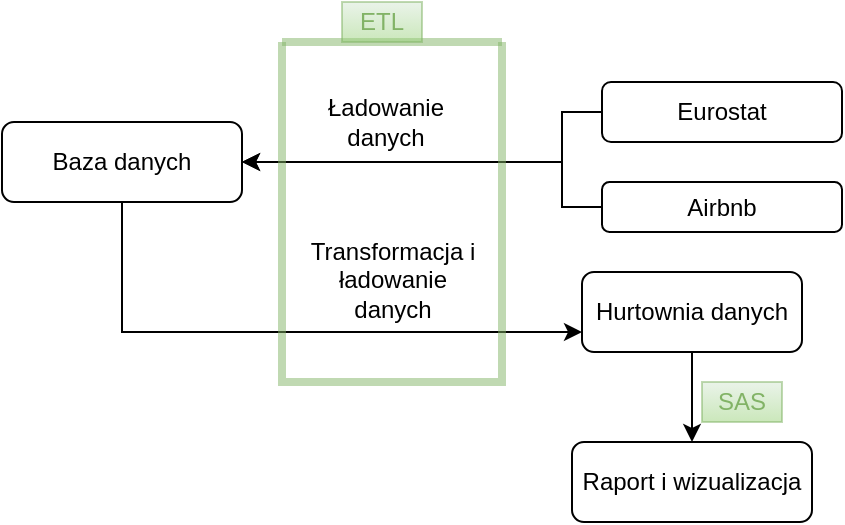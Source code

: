 <mxfile version="14.6.13" type="device"><diagram id="C5RBs43oDa-KdzZeNtuy" name="Page-1"><mxGraphModel dx="782" dy="437" grid="1" gridSize="10" guides="1" tooltips="1" connect="1" arrows="1" fold="1" page="1" pageScale="1" pageWidth="827" pageHeight="1169" math="0" shadow="0"><root><mxCell id="WIyWlLk6GJQsqaUBKTNV-0"/><mxCell id="WIyWlLk6GJQsqaUBKTNV-1" parent="WIyWlLk6GJQsqaUBKTNV-0"/><mxCell id="0Vagfd852y2GhtbPjo4B-15" style="edgeStyle=orthogonalEdgeStyle;rounded=0;orthogonalLoop=1;jettySize=auto;html=1;entryX=1;entryY=0.5;entryDx=0;entryDy=0;" edge="1" parent="WIyWlLk6GJQsqaUBKTNV-1" source="WIyWlLk6GJQsqaUBKTNV-3" target="WIyWlLk6GJQsqaUBKTNV-7"><mxGeometry relative="1" as="geometry"><Array as="points"><mxPoint x="450" y="193"/><mxPoint x="450" y="170"/></Array></mxGeometry></mxCell><mxCell id="WIyWlLk6GJQsqaUBKTNV-3" value="Airbnb" style="rounded=1;whiteSpace=wrap;html=1;fontSize=12;glass=0;strokeWidth=1;shadow=0;" parent="WIyWlLk6GJQsqaUBKTNV-1" vertex="1"><mxGeometry x="470" y="180" width="120" height="25" as="geometry"/></mxCell><mxCell id="0Vagfd852y2GhtbPjo4B-24" style="edgeStyle=orthogonalEdgeStyle;rounded=0;orthogonalLoop=1;jettySize=auto;html=1;entryX=0;entryY=0.75;entryDx=0;entryDy=0;" edge="1" parent="WIyWlLk6GJQsqaUBKTNV-1" source="WIyWlLk6GJQsqaUBKTNV-7" target="0Vagfd852y2GhtbPjo4B-3"><mxGeometry relative="1" as="geometry"><Array as="points"><mxPoint x="230" y="255"/></Array></mxGeometry></mxCell><mxCell id="WIyWlLk6GJQsqaUBKTNV-7" value="Baza danych" style="rounded=1;whiteSpace=wrap;html=1;fontSize=12;glass=0;strokeWidth=1;shadow=0;" parent="WIyWlLk6GJQsqaUBKTNV-1" vertex="1"><mxGeometry x="170" y="150" width="120" height="40" as="geometry"/></mxCell><mxCell id="0Vagfd852y2GhtbPjo4B-16" style="edgeStyle=orthogonalEdgeStyle;rounded=0;orthogonalLoop=1;jettySize=auto;html=1;entryX=1;entryY=0.5;entryDx=0;entryDy=0;" edge="1" parent="WIyWlLk6GJQsqaUBKTNV-1" source="WIyWlLk6GJQsqaUBKTNV-12" target="WIyWlLk6GJQsqaUBKTNV-7"><mxGeometry relative="1" as="geometry"><Array as="points"><mxPoint x="450" y="145"/><mxPoint x="450" y="170"/></Array></mxGeometry></mxCell><mxCell id="WIyWlLk6GJQsqaUBKTNV-12" value="Eurostat" style="rounded=1;whiteSpace=wrap;html=1;fontSize=12;glass=0;strokeWidth=1;shadow=0;" parent="WIyWlLk6GJQsqaUBKTNV-1" vertex="1"><mxGeometry x="470" y="130" width="120" height="30" as="geometry"/></mxCell><mxCell id="0Vagfd852y2GhtbPjo4B-26" style="edgeStyle=orthogonalEdgeStyle;rounded=0;orthogonalLoop=1;jettySize=auto;html=1;entryX=0.5;entryY=0;entryDx=0;entryDy=0;" edge="1" parent="WIyWlLk6GJQsqaUBKTNV-1" source="0Vagfd852y2GhtbPjo4B-3" target="0Vagfd852y2GhtbPjo4B-4"><mxGeometry relative="1" as="geometry"/></mxCell><mxCell id="0Vagfd852y2GhtbPjo4B-3" value="Hurtownia danych&lt;br&gt;" style="rounded=1;whiteSpace=wrap;html=1;" vertex="1" parent="WIyWlLk6GJQsqaUBKTNV-1"><mxGeometry x="460" y="225" width="110" height="40" as="geometry"/></mxCell><mxCell id="0Vagfd852y2GhtbPjo4B-4" value="Raport i wizualizacja" style="rounded=1;whiteSpace=wrap;html=1;" vertex="1" parent="WIyWlLk6GJQsqaUBKTNV-1"><mxGeometry x="455" y="310" width="120" height="40" as="geometry"/></mxCell><mxCell id="0Vagfd852y2GhtbPjo4B-17" value="Ładowanie danych" style="text;html=1;strokeColor=none;fillColor=none;align=center;verticalAlign=middle;whiteSpace=wrap;rounded=0;" vertex="1" parent="WIyWlLk6GJQsqaUBKTNV-1"><mxGeometry x="332" y="140" width="60" height="20" as="geometry"/></mxCell><mxCell id="0Vagfd852y2GhtbPjo4B-28" value="" style="swimlane;startSize=0;fillColor=#d5e8d4;strokeWidth=4;perimeterSpacing=14;gradientColor=#97d077;rounded=1;swimlaneLine=0;shadow=0;opacity=50;strokeColor=#82B366;" vertex="1" parent="WIyWlLk6GJQsqaUBKTNV-1"><mxGeometry x="310" y="110" width="110" height="170" as="geometry"/></mxCell><mxCell id="0Vagfd852y2GhtbPjo4B-19" value="Transformacja i ładowanie danych" style="text;html=1;strokeColor=none;fillColor=none;align=center;verticalAlign=middle;whiteSpace=wrap;rounded=0;" vertex="1" parent="0Vagfd852y2GhtbPjo4B-28"><mxGeometry x="11.5" y="109" width="87" height="20" as="geometry"/></mxCell><mxCell id="0Vagfd852y2GhtbPjo4B-30" value="&lt;font color=&quot;#82b366&quot;&gt;ETL&lt;/font&gt;" style="text;html=1;strokeColor=#82b366;fillColor=#d5e8d4;align=center;verticalAlign=middle;whiteSpace=wrap;rounded=0;shadow=0;opacity=50;gradientColor=#97d077;" vertex="1" parent="WIyWlLk6GJQsqaUBKTNV-1"><mxGeometry x="340" y="90" width="40" height="20" as="geometry"/></mxCell><mxCell id="0Vagfd852y2GhtbPjo4B-31" value="&lt;font color=&quot;#82b366&quot;&gt;SAS&lt;/font&gt;" style="text;html=1;strokeColor=#82b366;fillColor=#d5e8d4;align=center;verticalAlign=middle;whiteSpace=wrap;rounded=0;shadow=0;opacity=50;gradientColor=#97d077;" vertex="1" parent="WIyWlLk6GJQsqaUBKTNV-1"><mxGeometry x="520" y="280" width="40" height="20" as="geometry"/></mxCell></root></mxGraphModel></diagram></mxfile>